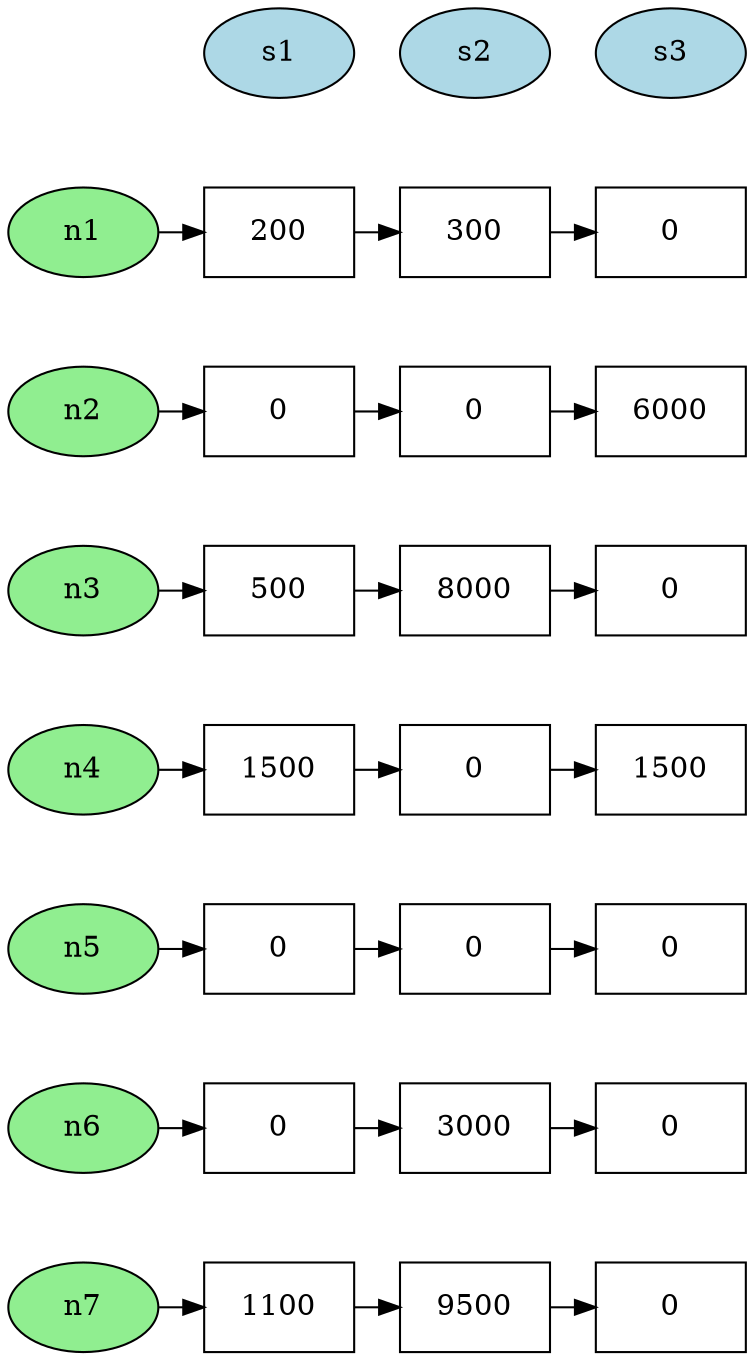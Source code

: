digraph G {
    node [shape=box, width=1, height=0.6];
    graph [splines=false, nodesep=0.3, ranksep=0.6];

    s1 [label="s1", shape=ellipse, style=filled, fillcolor=lightblue];
    s2 [label="s2", shape=ellipse, style=filled, fillcolor=lightblue];
    s3 [label="s3", shape=ellipse, style=filled, fillcolor=lightblue];

    // Cabecera filas (estaciones)
    n1 [label="n1", shape=ellipse, style=filled, fillcolor=lightgreen];
    n2 [label="n2", shape=ellipse, style=filled, fillcolor=lightgreen];
    n3 [label="n3", shape=ellipse, style=filled, fillcolor=lightgreen];
    n4 [label="n4", shape=ellipse, style=filled, fillcolor=lightgreen];
    n5 [label="n5", shape=ellipse, style=filled, fillcolor=lightgreen];
    n6 [label="n6", shape=ellipse, style=filled, fillcolor=lightgreen];
    n7 [label="n7", shape=ellipse, style=filled, fillcolor=lightgreen];

    // Matriz (nodo por celda con valor)
    n1s1 [label="200"];
    n1s2 [label="300"];
    n1s3 [label="0"];
    n2s1 [label="0"];
    n2s2 [label="0"];
    n2s3 [label="6000"];
    n3s1 [label="500"];
    n3s2 [label="8000"];
    n3s3 [label="0"];
    n4s1 [label="1500"];
    n4s2 [label="0"];
    n4s3 [label="1500"];
    n5s1 [label="0"];
    n5s2 [label="0"];
    n5s3 [label="0"];
    n6s1 [label="0"];
    n6s2 [label="3000"];
    n6s3 [label="0"];
    n7s1 [label="1100"];
    n7s2 [label="9500"];
    n7s3 [label="0"];

    // Alineación en filas
    {rank=same; vacio s1 s2 s3}
    {rank=same; n1 n1s1 n1s2 n1s3}
    {rank=same; n2 n2s1 n2s2 n2s3}
    {rank=same; n3 n3s1 n3s2 n3s3}
    {rank=same; n4 n4s1 n4s2 n4s3}
    {rank=same; n5 n5s1 n5s2 n5s3}
    {rank=same; n6 n6s1 n6s2 n6s3}
    {rank=same; n7 n7s1 n7s2 n7s3}

    // Conexiones horizontales
    n1 -> n1s1 -> n1s2 -> n1s3;
    n2 -> n2s1 -> n2s2 -> n2s3;
    n3 -> n3s1 -> n3s2 -> n3s3;
    n4 -> n4s1 -> n4s2 -> n4s3;
    n5 -> n5s1 -> n5s2 -> n5s3;
    n6 -> n6s1 -> n6s2 -> n6s3;
    n7 -> n7s1 -> n7s2 -> n7s3;
    vacio -> s1 -> s2 -> s3 [style=invis];

    // Conexiones verticales invisibles para ordenar la matriz
    vacio -> n1 -> n2 -> n3 -> n4 -> n5 -> n6 -> n7 [style=invis ];
    s1 -> n1s1 -> n2s1 -> n3s1 -> n4s1 -> n5s1 -> n6s1 -> n7s1 [style=invis];
    s2 -> n1s2 -> n2s2 -> n3s2 -> n4s2 -> n5s2 -> n6s2 -> n7s2 [style=invis ];
    s3 -> n1s3 -> n2s3 -> n3s3 -> n4s3 -> n5s3 -> n6s3 -> n7s3 [style=invis];

    vacio [label="", style=invis, width=0.1];
}
